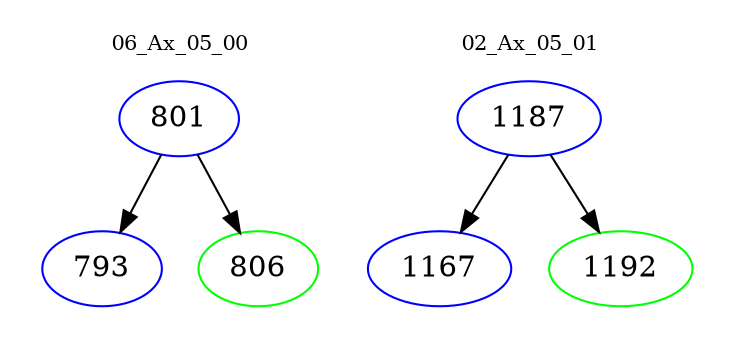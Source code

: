 digraph{
subgraph cluster_0 {
color = white
label = "06_Ax_05_00";
fontsize=10;
T0_801 [label="801", color="blue"]
T0_801 -> T0_793 [color="black"]
T0_793 [label="793", color="blue"]
T0_801 -> T0_806 [color="black"]
T0_806 [label="806", color="green"]
}
subgraph cluster_1 {
color = white
label = "02_Ax_05_01";
fontsize=10;
T1_1187 [label="1187", color="blue"]
T1_1187 -> T1_1167 [color="black"]
T1_1167 [label="1167", color="blue"]
T1_1187 -> T1_1192 [color="black"]
T1_1192 [label="1192", color="green"]
}
}
